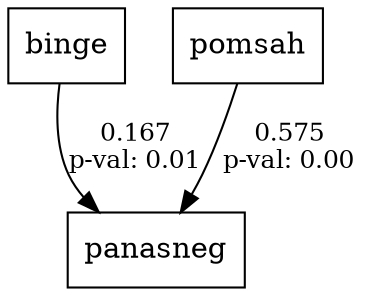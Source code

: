 digraph G {
	overlap=scale splines=true
	edge [fontsize=12]
	node [fillcolor="#cae6df" shape=circle style=filled]
	node [shape=box style=""]
	panasneg [label=panasneg]
	binge [label=binge]
	pomsah [label=pomsah]
	binge -> panasneg [label="0.167\np-val: 0.01"]
	pomsah -> panasneg [label="0.575\np-val: 0.00"]
}

